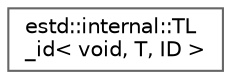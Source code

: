 digraph "Graphical Class Hierarchy"
{
 // LATEX_PDF_SIZE
  bgcolor="transparent";
  edge [fontname=Helvetica,fontsize=10,labelfontname=Helvetica,labelfontsize=10];
  node [fontname=Helvetica,fontsize=10,shape=box,height=0.2,width=0.4];
  rankdir="LR";
  Node0 [id="Node000000",label="estd::internal::TL\l_id\< void, T, ID \>",height=0.2,width=0.4,color="grey40", fillcolor="white", style="filled",URL="$d9/dc4/structestd_1_1internal_1_1TL__id_3_01void_00_01T_00_01ID_01_4.html",tooltip=" "];
}
